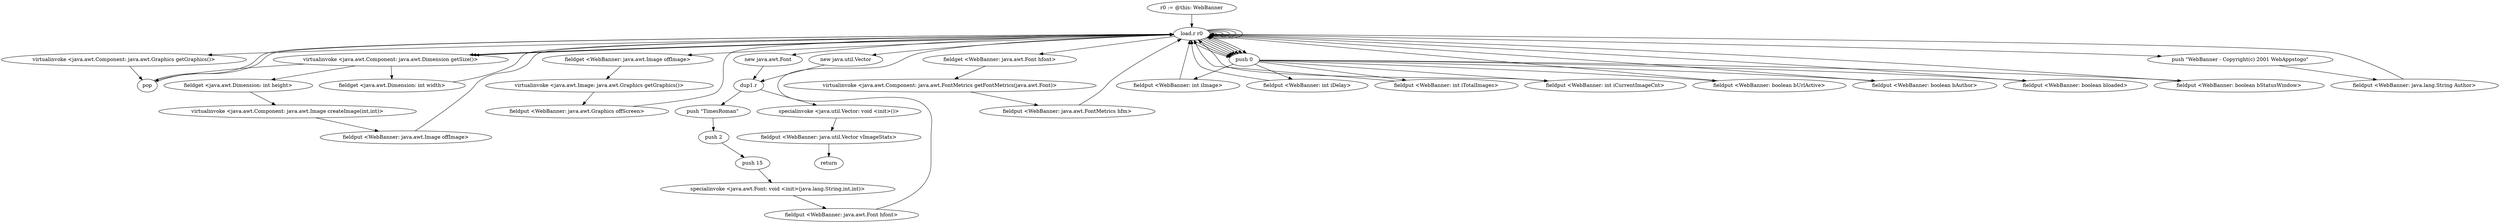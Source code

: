 digraph "" {
    "r0 := @this: WebBanner"
    "load.r r0"
    "r0 := @this: WebBanner"->"load.r r0";
    "virtualinvoke <java.awt.Component: java.awt.Graphics getGraphics()>"
    "load.r r0"->"virtualinvoke <java.awt.Component: java.awt.Graphics getGraphics()>";
    "pop"
    "virtualinvoke <java.awt.Component: java.awt.Graphics getGraphics()>"->"pop";
    "pop"->"load.r r0";
    "virtualinvoke <java.awt.Component: java.awt.Dimension getSize()>"
    "load.r r0"->"virtualinvoke <java.awt.Component: java.awt.Dimension getSize()>";
    "virtualinvoke <java.awt.Component: java.awt.Dimension getSize()>"->"pop";
    "pop"->"load.r r0";
    "load.r r0"->"load.r r0";
    "load.r r0"->"load.r r0";
    "load.r r0"->"virtualinvoke <java.awt.Component: java.awt.Dimension getSize()>";
    "fieldget <java.awt.Dimension: int width>"
    "virtualinvoke <java.awt.Component: java.awt.Dimension getSize()>"->"fieldget <java.awt.Dimension: int width>";
    "fieldget <java.awt.Dimension: int width>"->"load.r r0";
    "load.r r0"->"virtualinvoke <java.awt.Component: java.awt.Dimension getSize()>";
    "fieldget <java.awt.Dimension: int height>"
    "virtualinvoke <java.awt.Component: java.awt.Dimension getSize()>"->"fieldget <java.awt.Dimension: int height>";
    "virtualinvoke <java.awt.Component: java.awt.Image createImage(int,int)>"
    "fieldget <java.awt.Dimension: int height>"->"virtualinvoke <java.awt.Component: java.awt.Image createImage(int,int)>";
    "fieldput <WebBanner: java.awt.Image offImage>"
    "virtualinvoke <java.awt.Component: java.awt.Image createImage(int,int)>"->"fieldput <WebBanner: java.awt.Image offImage>";
    "fieldput <WebBanner: java.awt.Image offImage>"->"load.r r0";
    "load.r r0"->"load.r r0";
    "fieldget <WebBanner: java.awt.Image offImage>"
    "load.r r0"->"fieldget <WebBanner: java.awt.Image offImage>";
    "virtualinvoke <java.awt.Image: java.awt.Graphics getGraphics()>"
    "fieldget <WebBanner: java.awt.Image offImage>"->"virtualinvoke <java.awt.Image: java.awt.Graphics getGraphics()>";
    "fieldput <WebBanner: java.awt.Graphics offScreen>"
    "virtualinvoke <java.awt.Image: java.awt.Graphics getGraphics()>"->"fieldput <WebBanner: java.awt.Graphics offScreen>";
    "fieldput <WebBanner: java.awt.Graphics offScreen>"->"load.r r0";
    "new java.awt.Font"
    "load.r r0"->"new java.awt.Font";
    "dup1.r"
    "new java.awt.Font"->"dup1.r";
    "push \"TimesRoman\""
    "dup1.r"->"push \"TimesRoman\"";
    "push 2"
    "push \"TimesRoman\""->"push 2";
    "push 15"
    "push 2"->"push 15";
    "specialinvoke <java.awt.Font: void <init>(java.lang.String,int,int)>"
    "push 15"->"specialinvoke <java.awt.Font: void <init>(java.lang.String,int,int)>";
    "fieldput <WebBanner: java.awt.Font hfont>"
    "specialinvoke <java.awt.Font: void <init>(java.lang.String,int,int)>"->"fieldput <WebBanner: java.awt.Font hfont>";
    "fieldput <WebBanner: java.awt.Font hfont>"->"load.r r0";
    "load.r r0"->"load.r r0";
    "load.r r0"->"load.r r0";
    "fieldget <WebBanner: java.awt.Font hfont>"
    "load.r r0"->"fieldget <WebBanner: java.awt.Font hfont>";
    "virtualinvoke <java.awt.Component: java.awt.FontMetrics getFontMetrics(java.awt.Font)>"
    "fieldget <WebBanner: java.awt.Font hfont>"->"virtualinvoke <java.awt.Component: java.awt.FontMetrics getFontMetrics(java.awt.Font)>";
    "fieldput <WebBanner: java.awt.FontMetrics hfm>"
    "virtualinvoke <java.awt.Component: java.awt.FontMetrics getFontMetrics(java.awt.Font)>"->"fieldput <WebBanner: java.awt.FontMetrics hfm>";
    "fieldput <WebBanner: java.awt.FontMetrics hfm>"->"load.r r0";
    "push 0"
    "load.r r0"->"push 0";
    "fieldput <WebBanner: int iImage>"
    "push 0"->"fieldput <WebBanner: int iImage>";
    "fieldput <WebBanner: int iImage>"->"load.r r0";
    "load.r r0"->"push 0";
    "fieldput <WebBanner: int iDelay>"
    "push 0"->"fieldput <WebBanner: int iDelay>";
    "fieldput <WebBanner: int iDelay>"->"load.r r0";
    "load.r r0"->"push 0";
    "fieldput <WebBanner: int iTotalImages>"
    "push 0"->"fieldput <WebBanner: int iTotalImages>";
    "fieldput <WebBanner: int iTotalImages>"->"load.r r0";
    "load.r r0"->"push 0";
    "fieldput <WebBanner: int iCurrentImageCnt>"
    "push 0"->"fieldput <WebBanner: int iCurrentImageCnt>";
    "fieldput <WebBanner: int iCurrentImageCnt>"->"load.r r0";
    "load.r r0"->"push 0";
    "fieldput <WebBanner: boolean bUrlActive>"
    "push 0"->"fieldput <WebBanner: boolean bUrlActive>";
    "fieldput <WebBanner: boolean bUrlActive>"->"load.r r0";
    "load.r r0"->"push 0";
    "fieldput <WebBanner: boolean bAuthor>"
    "push 0"->"fieldput <WebBanner: boolean bAuthor>";
    "fieldput <WebBanner: boolean bAuthor>"->"load.r r0";
    "load.r r0"->"push 0";
    "fieldput <WebBanner: boolean bloaded>"
    "push 0"->"fieldput <WebBanner: boolean bloaded>";
    "fieldput <WebBanner: boolean bloaded>"->"load.r r0";
    "load.r r0"->"push 0";
    "fieldput <WebBanner: boolean bStatusWindow>"
    "push 0"->"fieldput <WebBanner: boolean bStatusWindow>";
    "fieldput <WebBanner: boolean bStatusWindow>"->"load.r r0";
    "push \"WebBanner - Copyright(c) 2001 WebAppstogo\""
    "load.r r0"->"push \"WebBanner - Copyright(c) 2001 WebAppstogo\"";
    "fieldput <WebBanner: java.lang.String Author>"
    "push \"WebBanner - Copyright(c) 2001 WebAppstogo\""->"fieldput <WebBanner: java.lang.String Author>";
    "fieldput <WebBanner: java.lang.String Author>"->"load.r r0";
    "new java.util.Vector"
    "load.r r0"->"new java.util.Vector";
    "new java.util.Vector"->"dup1.r";
    "specialinvoke <java.util.Vector: void <init>()>"
    "dup1.r"->"specialinvoke <java.util.Vector: void <init>()>";
    "fieldput <WebBanner: java.util.Vector vImageStats>"
    "specialinvoke <java.util.Vector: void <init>()>"->"fieldput <WebBanner: java.util.Vector vImageStats>";
    "return"
    "fieldput <WebBanner: java.util.Vector vImageStats>"->"return";
}
